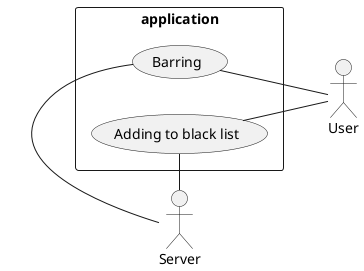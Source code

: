 @startuml

left to right direction
skinparam packageStyle rectangle
actor User
actor Server
rectangle application {
  User -- (Barring)
  Server - (Barring)
  (Adding to black list) -- User
  (Adding to black list) - Server
}
@enduml